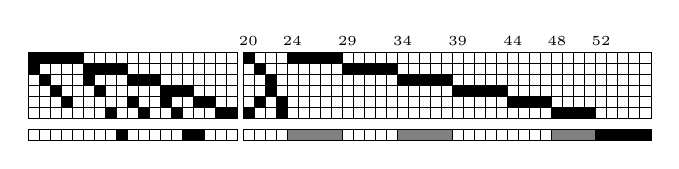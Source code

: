 \centering
\begin{tikzpicture}[scale=0.14, every node/.style={scale=1}, baseline=(current bounding box.center),ultra thin]
\node at (19.5,2) {\tiny20};
\node at (23.5,2) {\tiny24};
\node at (28.5,2) {\tiny29};
\node at (33.5,2) {\tiny34};
\node at (38.5,2) {\tiny39};
\node at (43.5,2) {\tiny44};
\node at (47.5,2) {\tiny48};
\node at (51.5,2) {\tiny52};
\draw [fill=black] (-0.5,1) rectangle (0.5,0);
\draw [fill=black] (0.5,1) rectangle (1.5,0);
\draw [fill=black] (1.5,1) rectangle (2.5,0);
\draw [fill=black] (2.5,1) rectangle (3.5,0);
\draw [fill=black] (3.5,1) rectangle (4.5,0);
\draw (4.5,1) rectangle (5.5,0);
\draw (5.5,1) rectangle (6.5,0);
\draw (6.5,1) rectangle (7.5,0);
\draw (7.5,1) rectangle (8.5,0);
\draw (8.5,1) rectangle (9.5,0);
\draw (9.5,1) rectangle (10.5,0);
\draw (10.5,1) rectangle (11.5,0);
\draw (11.5,1) rectangle (12.5,0);
\draw (12.5,1) rectangle (13.5,0);
\draw (13.5,1) rectangle (14.5,0);
\draw (14.5,1) rectangle (15.5,0);
\draw (15.5,1) rectangle (16.5,0);
\draw (16.5,1) rectangle (17.5,0);
\draw (17.5,1) rectangle (18.5,0);
\draw [fill=black] (19,1) rectangle (20,0);
\draw (20,1) rectangle (21,0);
\draw (21,1) rectangle (22,0);
\draw (22,1) rectangle (23,0);
\draw [fill=black] (23,1) rectangle (24,0);
\draw [fill=black] (24,1) rectangle (25,0);
\draw [fill=black] (25,1) rectangle (26,0);
\draw [fill=black] (26,1) rectangle (27,0);
\draw [fill=black] (27,1) rectangle (28,0);
\draw (28,1) rectangle (29,0);
\draw (29,1) rectangle (30,0);
\draw (30,1) rectangle (31,0);
\draw (31,1) rectangle (32,0);
\draw (32,1) rectangle (33,0);
\draw (33,1) rectangle (34,0);
\draw (34,1) rectangle (35,0);
\draw (35,1) rectangle (36,0);
\draw (36,1) rectangle (37,0);
\draw (37,1) rectangle (38,0);
\draw (38,1) rectangle (39,0);
\draw (39,1) rectangle (40,0);
\draw (40,1) rectangle (41,0);
\draw (41,1) rectangle (42,0);
\draw (42,1) rectangle (43,0);
\draw (43,1) rectangle (44,0);
\draw (44,1) rectangle (45,0);
\draw (45,1) rectangle (46,0);
\draw (46,1) rectangle (47,0);
\draw (47,1) rectangle (48,0);
\draw (48,1) rectangle (49,0);
\draw (49,1) rectangle (50,0);
\draw (50,1) rectangle (51,0);
\draw (51,1) rectangle (52,0);
\draw (52,1) rectangle (53,0);
\draw (53,1) rectangle (54,0);
\draw (54,1) rectangle (55,0);
\draw (55,1) rectangle (56,0);
\draw [fill=black] (-0.5,0) rectangle (0.5,-1);
\draw (0.5,0) rectangle (1.5,-1);
\draw (1.5,0) rectangle (2.5,-1);
\draw (2.5,0) rectangle (3.5,-1);
\draw (3.5,0) rectangle (4.5,-1);
\draw [fill=black] (4.5,0) rectangle (5.5,-1);
\draw [fill=black] (5.5,0) rectangle (6.5,-1);
\draw [fill=black] (6.5,0) rectangle (7.5,-1);
\draw [fill=black] (7.5,0) rectangle (8.5,-1);
\draw (8.5,0) rectangle (9.5,-1);
\draw (9.5,0) rectangle (10.5,-1);
\draw (10.5,0) rectangle (11.5,-1);
\draw (11.5,0) rectangle (12.5,-1);
\draw (12.5,0) rectangle (13.5,-1);
\draw (13.5,0) rectangle (14.5,-1);
\draw (14.5,0) rectangle (15.5,-1);
\draw (15.5,0) rectangle (16.5,-1);
\draw (16.5,0) rectangle (17.5,-1);
\draw (17.5,0) rectangle (18.5,-1);
\draw (19,0) rectangle (20,-1);
\draw [fill=black] (20,0) rectangle (21,-1);
\draw (21,0) rectangle (22,-1);
\draw (22,0) rectangle (23,-1);
\draw (23,0) rectangle (24,-1);
\draw (24,0) rectangle (25,-1);
\draw (25,0) rectangle (26,-1);
\draw (26,0) rectangle (27,-1);
\draw (27,0) rectangle (28,-1);
\draw [fill=black] (28,0) rectangle (29,-1);
\draw [fill=black] (29,0) rectangle (30,-1);
\draw [fill=black] (30,0) rectangle (31,-1);
\draw [fill=black] (31,0) rectangle (32,-1);
\draw [fill=black] (32,0) rectangle (33,-1);
\draw (33,0) rectangle (34,-1);
\draw (34,0) rectangle (35,-1);
\draw (35,0) rectangle (36,-1);
\draw (36,0) rectangle (37,-1);
\draw (37,0) rectangle (38,-1);
\draw (38,0) rectangle (39,-1);
\draw (39,0) rectangle (40,-1);
\draw (40,0) rectangle (41,-1);
\draw (41,0) rectangle (42,-1);
\draw (42,0) rectangle (43,-1);
\draw (43,0) rectangle (44,-1);
\draw (44,0) rectangle (45,-1);
\draw (45,0) rectangle (46,-1);
\draw (46,0) rectangle (47,-1);
\draw (47,0) rectangle (48,-1);
\draw (48,0) rectangle (49,-1);
\draw (49,0) rectangle (50,-1);
\draw (50,0) rectangle (51,-1);
\draw (51,0) rectangle (52,-1);
\draw (52,0) rectangle (53,-1);
\draw (53,0) rectangle (54,-1);
\draw (54,0) rectangle (55,-1);
\draw (55,0) rectangle (56,-1);
\draw (-0.5,-1) rectangle (0.5,-2);
\draw [fill=black] (0.5,-1) rectangle (1.5,-2);
\draw (1.5,-1) rectangle (2.5,-2);
\draw (2.5,-1) rectangle (3.5,-2);
\draw (3.5,-1) rectangle (4.5,-2);
\draw [fill=black] (4.5,-1) rectangle (5.5,-2);
\draw (5.5,-1) rectangle (6.5,-2);
\draw (6.5,-1) rectangle (7.5,-2);
\draw (7.5,-1) rectangle (8.5,-2);
\draw [fill=black] (8.5,-1) rectangle (9.5,-2);
\draw [fill=black] (9.5,-1) rectangle (10.5,-2);
\draw [fill=black] (10.5,-1) rectangle (11.5,-2);
\draw (11.5,-1) rectangle (12.5,-2);
\draw (12.5,-1) rectangle (13.5,-2);
\draw (13.5,-1) rectangle (14.5,-2);
\draw (14.5,-1) rectangle (15.5,-2);
\draw (15.5,-1) rectangle (16.5,-2);
\draw (16.5,-1) rectangle (17.5,-2);
\draw (17.5,-1) rectangle (18.5,-2);
\draw (19,-1) rectangle (20,-2);
\draw (20,-1) rectangle (21,-2);
\draw [fill=black] (21,-1) rectangle (22,-2);
\draw (22,-1) rectangle (23,-2);
\draw (23,-1) rectangle (24,-2);
\draw (24,-1) rectangle (25,-2);
\draw (25,-1) rectangle (26,-2);
\draw (26,-1) rectangle (27,-2);
\draw (27,-1) rectangle (28,-2);
\draw (28,-1) rectangle (29,-2);
\draw (29,-1) rectangle (30,-2);
\draw (30,-1) rectangle (31,-2);
\draw (31,-1) rectangle (32,-2);
\draw (32,-1) rectangle (33,-2);
\draw [fill=black] (33,-1) rectangle (34,-2);
\draw [fill=black] (34,-1) rectangle (35,-2);
\draw [fill=black] (35,-1) rectangle (36,-2);
\draw [fill=black] (36,-1) rectangle (37,-2);
\draw [fill=black] (37,-1) rectangle (38,-2);
\draw (38,-1) rectangle (39,-2);
\draw (39,-1) rectangle (40,-2);
\draw (40,-1) rectangle (41,-2);
\draw (41,-1) rectangle (42,-2);
\draw (42,-1) rectangle (43,-2);
\draw (43,-1) rectangle (44,-2);
\draw (44,-1) rectangle (45,-2);
\draw (45,-1) rectangle (46,-2);
\draw (46,-1) rectangle (47,-2);
\draw (47,-1) rectangle (48,-2);
\draw (48,-1) rectangle (49,-2);
\draw (49,-1) rectangle (50,-2);
\draw (50,-1) rectangle (51,-2);
\draw (51,-1) rectangle (52,-2);
\draw (52,-1) rectangle (53,-2);
\draw (53,-1) rectangle (54,-2);
\draw (54,-1) rectangle (55,-2);
\draw (55,-1) rectangle (56,-2);
\draw (-0.5,-2) rectangle (0.5,-3);
\draw (0.5,-2) rectangle (1.5,-3);
\draw [fill=black] (1.5,-2) rectangle (2.5,-3);
\draw (2.5,-2) rectangle (3.5,-3);
\draw (3.5,-2) rectangle (4.5,-3);
\draw (4.5,-2) rectangle (5.5,-3);
\draw [fill=black] (5.5,-2) rectangle (6.5,-3);
\draw (6.5,-2) rectangle (7.5,-3);
\draw (7.5,-2) rectangle (8.5,-3);
\draw (8.5,-2) rectangle (9.5,-3);
\draw (9.5,-2) rectangle (10.5,-3);
\draw (10.5,-2) rectangle (11.5,-3);
\draw [fill=black] (11.5,-2) rectangle (12.5,-3);
\draw [fill=black] (12.5,-2) rectangle (13.5,-3);
\draw [fill=black] (13.5,-2) rectangle (14.5,-3);
\draw (14.5,-2) rectangle (15.5,-3);
\draw (15.5,-2) rectangle (16.5,-3);
\draw (16.5,-2) rectangle (17.5,-3);
\draw (17.5,-2) rectangle (18.5,-3);
\draw (19,-2) rectangle (20,-3);
\draw (20,-2) rectangle (21,-3);
\draw [fill=black] (21,-2) rectangle (22,-3);
\draw (22,-2) rectangle (23,-3);
\draw (23,-2) rectangle (24,-3);
\draw (24,-2) rectangle (25,-3);
\draw (25,-2) rectangle (26,-3);
\draw (26,-2) rectangle (27,-3);
\draw (27,-2) rectangle (28,-3);
\draw (28,-2) rectangle (29,-3);
\draw (29,-2) rectangle (30,-3);
\draw (30,-2) rectangle (31,-3);
\draw (31,-2) rectangle (32,-3);
\draw (32,-2) rectangle (33,-3);
\draw (33,-2) rectangle (34,-3);
\draw (34,-2) rectangle (35,-3);
\draw (35,-2) rectangle (36,-3);
\draw (36,-2) rectangle (37,-3);
\draw (37,-2) rectangle (38,-3);
\draw [fill=black] (38,-2) rectangle (39,-3);
\draw [fill=black] (39,-2) rectangle (40,-3);
\draw [fill=black] (40,-2) rectangle (41,-3);
\draw [fill=black] (41,-2) rectangle (42,-3);
\draw [fill=black] (42,-2) rectangle (43,-3);
\draw (43,-2) rectangle (44,-3);
\draw (44,-2) rectangle (45,-3);
\draw (45,-2) rectangle (46,-3);
\draw (46,-2) rectangle (47,-3);
\draw (47,-2) rectangle (48,-3);
\draw (48,-2) rectangle (49,-3);
\draw (49,-2) rectangle (50,-3);
\draw (50,-2) rectangle (51,-3);
\draw (51,-2) rectangle (52,-3);
\draw (52,-2) rectangle (53,-3);
\draw (53,-2) rectangle (54,-3);
\draw (54,-2) rectangle (55,-3);
\draw (55,-2) rectangle (56,-3);
\draw (-0.5,-3) rectangle (0.5,-4);
\draw (0.5,-3) rectangle (1.5,-4);
\draw (1.5,-3) rectangle (2.5,-4);
\draw [fill=black] (2.5,-3) rectangle (3.5,-4);
\draw (3.5,-3) rectangle (4.5,-4);
\draw (4.5,-3) rectangle (5.5,-4);
\draw (5.5,-3) rectangle (6.5,-4);
\draw (6.5,-3) rectangle (7.5,-4);
\draw (7.5,-3) rectangle (8.5,-4);
\draw [fill=black] (8.5,-3) rectangle (9.5,-4);
\draw (9.5,-3) rectangle (10.5,-4);
\draw (10.5,-3) rectangle (11.5,-4);
\draw [fill=black] (11.5,-3) rectangle (12.5,-4);
\draw (12.5,-3) rectangle (13.5,-4);
\draw (13.5,-3) rectangle (14.5,-4);
\draw [fill=black] (14.5,-3) rectangle (15.5,-4);
\draw [fill=black] (15.5,-3) rectangle (16.5,-4);
\draw (16.5,-3) rectangle (17.5,-4);
\draw (17.5,-3) rectangle (18.5,-4);
\draw (19,-3) rectangle (20,-4);
\draw [fill=black] (20,-3) rectangle (21,-4);
\draw (21,-3) rectangle (22,-4);
\draw [fill=black] (22,-3) rectangle (23,-4);
\draw (23,-3) rectangle (24,-4);
\draw (24,-3) rectangle (25,-4);
\draw (25,-3) rectangle (26,-4);
\draw (26,-3) rectangle (27,-4);
\draw (27,-3) rectangle (28,-4);
\draw (28,-3) rectangle (29,-4);
\draw (29,-3) rectangle (30,-4);
\draw (30,-3) rectangle (31,-4);
\draw (31,-3) rectangle (32,-4);
\draw (32,-3) rectangle (33,-4);
\draw (33,-3) rectangle (34,-4);
\draw (34,-3) rectangle (35,-4);
\draw (35,-3) rectangle (36,-4);
\draw (36,-3) rectangle (37,-4);
\draw (37,-3) rectangle (38,-4);
\draw (38,-3) rectangle (39,-4);
\draw (39,-3) rectangle (40,-4);
\draw (40,-3) rectangle (41,-4);
\draw (41,-3) rectangle (42,-4);
\draw (42,-3) rectangle (43,-4);
\draw [fill=black] (43,-3) rectangle (44,-4);
\draw [fill=black] (44,-3) rectangle (45,-4);
\draw [fill=black] (45,-3) rectangle (46,-4);
\draw [fill=black] (46,-3) rectangle (47,-4);
\draw (47,-3) rectangle (48,-4);
\draw (48,-3) rectangle (49,-4);
\draw (49,-3) rectangle (50,-4);
\draw (50,-3) rectangle (51,-4);
\draw (51,-3) rectangle (52,-4);
\draw (52,-3) rectangle (53,-4);
\draw (53,-3) rectangle (54,-4);
\draw (54,-3) rectangle (55,-4);
\draw (55,-3) rectangle (56,-4);
\draw (-0.5,-4) rectangle (0.5,-5);
\draw (0.5,-4) rectangle (1.5,-5);
\draw (1.5,-4) rectangle (2.5,-5);
\draw (2.5,-4) rectangle (3.5,-5);
\draw (3.5,-4) rectangle (4.5,-5);
\draw (4.5,-4) rectangle (5.5,-5);
\draw (5.5,-4) rectangle (6.5,-5);
\draw [fill=black] (6.5,-4) rectangle (7.5,-5);
\draw (7.5,-4) rectangle (8.5,-5);
\draw (8.5,-4) rectangle (9.5,-5);
\draw [fill=black] (9.5,-4) rectangle (10.5,-5);
\draw (10.5,-4) rectangle (11.5,-5);
\draw (11.5,-4) rectangle (12.5,-5);
\draw [fill=black] (12.5,-4) rectangle (13.5,-5);
\draw (13.5,-4) rectangle (14.5,-5);
\draw (14.5,-4) rectangle (15.5,-5);
\draw (15.5,-4) rectangle (16.5,-5);
\draw [fill=black] (16.5,-4) rectangle (17.5,-5);
\draw [fill=black] (17.5,-4) rectangle (18.5,-5);
\draw [fill=black] (19,-4) rectangle (20,-5);
\draw (20,-4) rectangle (21,-5);
\draw (21,-4) rectangle (22,-5);
\draw [fill=black] (22,-4) rectangle (23,-5);
\draw (23,-4) rectangle (24,-5);
\draw (24,-4) rectangle (25,-5);
\draw (25,-4) rectangle (26,-5);
\draw (26,-4) rectangle (27,-5);
\draw (27,-4) rectangle (28,-5);
\draw (28,-4) rectangle (29,-5);
\draw (29,-4) rectangle (30,-5);
\draw (30,-4) rectangle (31,-5);
\draw (31,-4) rectangle (32,-5);
\draw (32,-4) rectangle (33,-5);
\draw (33,-4) rectangle (34,-5);
\draw (34,-4) rectangle (35,-5);
\draw (35,-4) rectangle (36,-5);
\draw (36,-4) rectangle (37,-5);
\draw (37,-4) rectangle (38,-5);
\draw (38,-4) rectangle (39,-5);
\draw (39,-4) rectangle (40,-5);
\draw (40,-4) rectangle (41,-5);
\draw (41,-4) rectangle (42,-5);
\draw (42,-4) rectangle (43,-5);
\draw (43,-4) rectangle (44,-5);
\draw (44,-4) rectangle (45,-5);
\draw (45,-4) rectangle (46,-5);
\draw (46,-4) rectangle (47,-5);
\draw [fill=black] (47,-4) rectangle (48,-5);
\draw [fill=black] (48,-4) rectangle (49,-5);
\draw [fill=black] (49,-4) rectangle (50,-5);
\draw [fill=black] (50,-4) rectangle (51,-5);
\draw (51,-4) rectangle (52,-5);
\draw (52,-4) rectangle (53,-5);
\draw (53,-4) rectangle (54,-5);
\draw (54,-4) rectangle (55,-5);
\draw (55,-4) rectangle (56,-5);
\draw (-0.5,-6) rectangle (0.5,-7);
\draw (0.5,-6) rectangle (1.5,-7);
\draw (1.5,-6) rectangle (2.5,-7);
\draw (2.5,-6) rectangle (3.5,-7);
\draw (3.5,-6) rectangle (4.5,-7);
\draw (4.5,-6) rectangle (5.5,-7);
\draw (5.5,-6) rectangle (6.5,-7);
\draw (6.5,-6) rectangle (7.5,-7);
\draw [fill=black] (7.5,-6) rectangle (8.5,-7);
\draw (8.5,-6) rectangle (9.5,-7);
\draw (9.5,-6) rectangle (10.5,-7);
\draw (10.5,-6) rectangle (11.5,-7);
\draw (11.5,-6) rectangle (12.5,-7);
\draw (12.5,-6) rectangle (13.5,-7);
\draw [fill=black] (13.5,-6) rectangle (14.5,-7);
\draw [fill=black] (14.5,-6) rectangle (15.5,-7);
\draw (15.5,-6) rectangle (16.5,-7);
\draw (16.5,-6) rectangle (17.5,-7);
\draw (17.5,-6) rectangle (18.5,-7);
\draw (19,-6) rectangle (20,-7);
\draw (20,-6) rectangle (21,-7);
\draw (21,-6) rectangle (22,-7);
\draw (22,-6) rectangle (23,-7);
\draw [fill=gray] (23,-6) rectangle (28,-7);
\draw (28,-6) rectangle (29,-7);
\draw (29,-6) rectangle (30,-7);
\draw (30,-6) rectangle (31,-7);
\draw (31,-6) rectangle (32,-7);
\draw (32,-6) rectangle (33,-7);
\draw [fill=gray] (33,-6) rectangle (38,-7);
\draw (38,-6) rectangle (39,-7);
\draw (39,-6) rectangle (40,-7);
\draw (40,-6) rectangle (41,-7);
\draw (41,-6) rectangle (42,-7);
\draw (42,-6) rectangle (43,-7);
\draw (43,-6) rectangle (44,-7);
\draw (44,-6) rectangle (45,-7);
\draw (45,-6) rectangle (46,-7);
\draw (46,-6) rectangle (47,-7);
\draw [fill=gray] (47,-6) rectangle (51,-7);
\draw [fill=black] (51,-6) rectangle (52,-7);
\draw [fill=black] (52,-6) rectangle (53,-7);
\draw [fill=black] (53,-6) rectangle (54,-7);
\draw [fill=black] (54,-6) rectangle (55,-7);
\draw [fill=black] (55,-6) rectangle (56,-7);
\end{tikzpicture}
